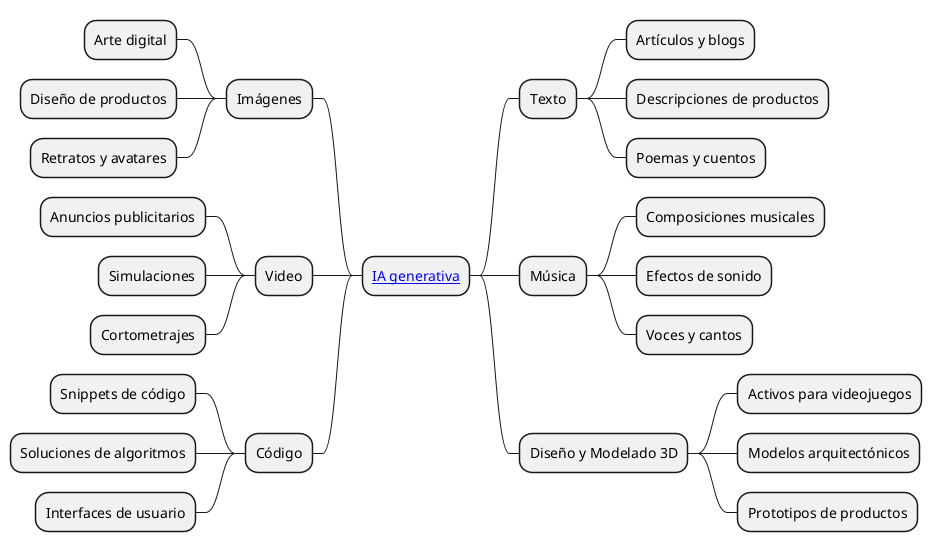 @startmindmap

' skinparam topurl https://plantuml.com/

+ [[https://github.com/mmasias/ai-prompts/blob/main/documentos/hiperpanor%C3%A1mica.md IA generativa]]
++ Texto
+++ Artículos y blogs
+++ Descripciones de productos
+++ Poemas y cuentos
-- Imágenes
--+ Arte digital
--+ Diseño de productos
--+ Retratos y avatares
-- Video
--+ Anuncios publicitarios
--+ Simulaciones
--+ Cortometrajes
++ Música
+++ Composiciones musicales
+++ Efectos de sonido
+++ Voces y cantos
++ Diseño y Modelado 3D
+++ Activos para videojuegos
+++ Modelos arquitectónicos
+++ Prototipos de productos
-- Código
--+ Snippets de código
--+ Soluciones de algoritmos
--+ Interfaces de usuario
@endmindmap